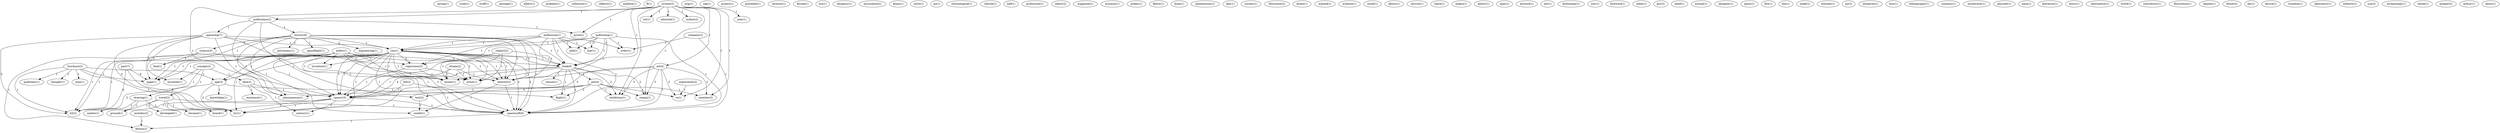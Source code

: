 digraph G {
  spring [ label="spring(1)" ];
  scale [ label="scale(1)" ];
  stuff [ label="stuff(1)" ];
  postage [ label="postage(1)" ];
  albert [ label="albert(1)" ];
  problem [ label="problem(1)" ];
  collection [ label="collection(1)" ];
  reflects [ label="reflects(1)" ];
  mailbox [ label="mailbox(1)" ];
  fl [ label="fl(1)" ];
  brochure [ label="brochure(2)" ];
  thought [ label="thought(1)" ];
  age [ label="age(3)" ];
  page [ label="page(1)" ];
  hit [ label="hit(2)" ];
  try [ label="try(1)" ];
  type [ label="type(1)" ];
  publisher [ label="publisher(1)" ];
  melbourne [ label="melbourne(1)" ];
  ron [ label="ron(2)" ];
  add [ label="add(2)" ];
  vaporware [ label="vaporware(2)" ];
  ron [ label="ron(1)" ];
  book [ label="book(8)" ];
  line [ label="line(1)" ];
  interest [ label="interest(2)" ];
  order [ label="order(1)" ];
  spacecraft [ label="spacecraft(6)" ];
  orig [ label="orig(1)" ];
  zap [ label="zap(1)" ];
  project [ label="project(1)" ];
  invention [ label="invention(1)" ];
  career [ label="career(1)" ];
  artist [ label="artist(1)" ];
  space [ label="space(10)" ];
  preceded [ label="preceded(1)" ];
  publishing [ label="publishing(1)" ];
  director [ label="director(1)" ];
  florida [ label="florida(1)" ];
  era [ label="era(1)" ];
  designss [ label="designss(1)" ];
  association [ label="association(2)" ];
  beam [ label="beam(1)" ];
  solve [ label="solve(1)" ];
  miller [ label="miller(1)" ];
  po [ label="po(1)" ];
  chronological [ label="chronological(1)" ];
  vehicle [ label="vehicle(1)" ];
  knowledge [ label="knowledge(1)" ];
  flight [ label="flight(1)" ];
  concept [ label="concept(2)" ];
  drawing [ label="drawing(1)" ];
  travel [ label="travel(2)" ];
  idea [ label="idea(2)" ];
  invented [ label="invented(1)" ];
  half [ label="half(1)" ];
  matter [ label="matter(1)" ];
  ground [ label="ground(1)" ];
  board [ label="board(1)" ];
  production [ label="production(1)" ];
  editor [ label="editor(2)" ];
  magazine [ label="magazine(1)" ];
  museum [ label="museum(1)" ];
  subject [ label="subject(2)" ];
  jockey [ label="jockey(1)" ];
  fellow [ label="fellow(1)" ];
  dune [ label="dune(1)" ];
  planetarium [ label="planetarium(1)" ];
  ibm [ label="ibm(1)" ];
  society [ label="society(1)" ];
  illustrator [ label="illustrator(2)" ];
  dozen [ label="dozen(1)" ];
  system [ label="system(2)" ];
  publication [ label="publication(2)" ];
  price [ label="price(2)" ];
  set [ label="set(1)" ];
  admired [ label="admired(1)" ];
  author [ label="author(2)" ];
  art [ label="art(4)" ];
  exhibition [ label="exhibition(1)" ];
  member [ label="member(2)" ];
  stamp [ label="stamp(1)" ];
  year [ label="year(1)" ];
  co [ label="co(1)" ];
  wanted [ label="wanted(1)" ];
  developed [ label="developed(1)" ];
  became [ label="became(1)" ];
  aviation [ label="aviation(1)" ];
  spaceship [ label="spaceship(7)" ];
  history [ label="history(8)" ];
  phenomenon [ label="phenomenon(1)" ];
  text [ label="text(2)" ];
  recall [ label="recall(1)" ];
  allows [ label="allows(1)" ];
  service [ label="service(1)" ];
  reach [ label="reach(1)" ];
  makes [ label="makes(1)" ];
  ability [ label="ability(1)" ];
  span [ label="span(1)" ];
  existence [ label="existence(1)" ];
  century [ label="century(1)" ];
  artwork [ label="artwork(1)" ];
  net [ label="net(1)" ];
  technology [ label="technology(1)" ];
  war [ label="war(1)" ];
  foreword [ label="foreword(1)" ];
  index [ label="index(1)" ];
  engineering [ label="engineering(1)" ];
  astronomy [ label="astronomy(1)" ];
  science [ label="science(5)" ];
  model [ label="model(1)" ];
  spaceflight [ label="spaceflight(1)" ];
  find [ label="find(1)" ];
  gov [ label="gov(2)" ];
  pre [ label="pre(4)" ];
  reason [ label="reason(1)" ];
  need [ label="need(1)" ];
  airmail [ label="airmail(1)" ];
  designer [ label="designer(1)" ];
  dream [ label="dream(2)" ];
  part [ label="part(7)" ];
  place [ label="place(1)" ];
  fire [ label="fire(1)" ];
  box [ label="box(1)" ];
  make [ label="make(1)" ];
  internet [ label="internet(1)" ];
  air [ label="air(2)" ];
  blueprint [ label="blueprint(1)" ];
  tour [ label="tour(1)" ];
  bibliography [ label="bibliography(1)" ];
  contains [ label="contains(1)" ];
  accelerator [ label="accelerator(1)" ];
  physnet [ label="physnet(1)" ];
  fiction [ label="fiction(2)" ];
  bill [ label="bill(2)" ];
  nasa [ label="nasa(1)" ];
  literature [ label="literature(1)" ];
  entry [ label="entry(1)" ];
  information [ label="information(1)" ];
  includes [ label="includes(2)" ];
  world [ label="world(1)" ];
  contributor [ label="contributor(1)" ];
  illustration [ label="illustration(1)" ];
  hepnet [ label="hepnet(1)" ];
  bitnet [ label="bitnet(2)" ];
  company [ label="company(2)" ];
  fax [ label="fax(1)" ];
  device [ label="device(1)" ];
  visualize [ label="visualize(1)" ];
  laboratory [ label="laboratory(1)" ];
  exploration [ label="exploration(2)" ];
  hitherto [ label="hitherto(1)" ];
  usa [ label="usa(3)" ];
  archaeology [ label="archaeology(1)" ];
  clarke [ label="clarke(1)" ];
  krieger [ label="krieger(2)" ];
  arthur [ label="arthur(1)" ];
  dawn [ label="dawn(1)" ];
  brochure -> thought [ label="1" ];
  brochure -> age [ label="1" ];
  brochure -> page [ label="1" ];
  brochure -> hit [ label="1" ];
  brochure -> try [ label="1" ];
  brochure -> type [ label="1" ];
  brochure -> publisher [ label="1" ];
  melbourne -> ron [ label="1" ];
  melbourne -> add [ label="1" ];
  melbourne -> vaporware [ label="1" ];
  melbourne -> ron [ label="1" ];
  melbourne -> book [ label="1" ];
  melbourne -> line [ label="1" ];
  melbourne -> interest [ label="1" ];
  melbourne -> order [ label="1" ];
  melbourne -> spacecraft [ label="1" ];
  ron -> age [ label="1" ];
  ron -> vaporware [ label="2" ];
  ron -> invention [ label="1" ];
  ron -> book [ label="1" ];
  ron -> career [ label="1" ];
  ron -> interest [ label="1" ];
  ron -> page [ label="1" ];
  ron -> artist [ label="1" ];
  ron -> space [ label="1" ];
  ron -> hit [ label="1" ];
  ron -> try [ label="1" ];
  ron -> spacecraft [ label="2" ];
  publishing -> add [ label="1" ];
  publishing -> vaporware [ label="1" ];
  publishing -> ron [ label="1" ];
  publishing -> book [ label="1" ];
  publishing -> line [ label="1" ];
  publishing -> interest [ label="1" ];
  publishing -> order [ label="1" ];
  publishing -> spacecraft [ label="1" ];
  miller -> age [ label="1" ];
  miller -> vaporware [ label="2" ];
  miller -> invention [ label="1" ];
  miller -> book [ label="1" ];
  miller -> career [ label="1" ];
  miller -> interest [ label="1" ];
  miller -> page [ label="1" ];
  miller -> artist [ label="1" ];
  miller -> space [ label="1" ];
  miller -> hit [ label="1" ];
  miller -> try [ label="1" ];
  miller -> spacecraft [ label="2" ];
  age -> knowledge [ label="1" ];
  age -> flight [ label="1" ];
  age -> hit [ label="2" ];
  age -> try [ label="2" ];
  concept -> drawing [ label="1" ];
  concept -> travel [ label="1" ];
  concept -> idea [ label="1" ];
  concept -> invented [ label="1" ];
  vaporware -> career [ label="1" ];
  vaporware -> artist [ label="1" ];
  vaporware -> space [ label="1" ];
  drawing -> matter [ label="1" ];
  drawing -> ground [ label="1" ];
  drawing -> board [ label="1" ];
  subject -> book [ label="1" ];
  subject -> career [ label="1" ];
  subject -> artist [ label="1" ];
  subject -> space [ label="1" ];
  system -> publication [ label="1" ];
  system -> price [ label="1" ];
  system -> set [ label="1" ];
  system -> admired [ label="1" ];
  system -> author [ label="1" ];
  system -> book [ label="1" ];
  system -> art [ label="1" ];
  system -> exhibition [ label="1" ];
  system -> member [ label="1" ];
  system -> stamp [ label="1" ];
  system -> space [ label="1" ];
  system -> year [ label="1" ];
  system -> co [ label="1" ];
  travel -> developed [ label="1" ];
  travel -> ground [ label="1" ];
  travel -> became [ label="1" ];
  travel -> board [ label="1" ];
  travel -> spacecraft [ label="1" ];
  publication -> price [ label="1" ];
  publication -> spaceship [ label="1" ];
  publication -> history [ label="1" ];
  publication -> phenomenon [ label="1" ];
  publication -> text [ label="1" ];
  idea -> existence [ label="1" ];
  idea -> space [ label="1" ];
  idea -> century [ label="1" ];
  spaceship -> ron [ label="1" ];
  spaceship -> invented [ label="1" ];
  spaceship -> phenomenon [ label="1" ];
  spaceship -> interest [ label="1" ];
  spaceship -> page [ label="3" ];
  spaceship -> hit [ label="3" ];
  spaceship -> try [ label="3" ];
  spaceship -> spacecraft [ label="1" ];
  history -> engineering [ label="2" ];
  history -> ron [ label="1" ];
  history -> book [ label="1" ];
  history -> astronomy [ label="2" ];
  history -> phenomenon [ label="1" ];
  history -> interest [ label="1" ];
  history -> science [ label="3" ];
  history -> model [ label="1" ];
  history -> spaceflight [ label="1" ];
  history -> spacecraft [ label="1" ];
  history -> find [ label="1" ];
  ron -> book [ label="1" ];
  ron -> career [ label="1" ];
  ron -> interest [ label="1" ];
  ron -> page [ label="1" ];
  ron -> artist [ label="1" ];
  ron -> space [ label="1" ];
  ron -> hit [ label="1" ];
  ron -> try [ label="1" ];
  ron -> spacecraft [ label="2" ];
  book -> pre [ label="1" ];
  book -> career [ label="1" ];
  book -> exhibition [ label="2" ];
  book -> reason [ label="1" ];
  book -> artist [ label="1" ];
  book -> stamp [ label="2" ];
  book -> flight [ label="1" ];
  book -> space [ label="4" ];
  book -> spacecraft [ label="1" ];
  art -> interest [ label="1" ];
  art -> exhibition [ label="3" ];
  art -> member [ label="3" ];
  art -> stamp [ label="3" ];
  art -> space [ label="3" ];
  art -> spacecraft [ label="1" ];
  art -> co [ label="3" ];
  dream -> career [ label="1" ];
  dream -> interest [ label="1" ];
  dream -> artist [ label="1" ];
  dream -> space [ label="1" ];
  part -> page [ label="6" ];
  part -> hit [ label="6" ];
  part -> try [ label="6" ];
  pre -> phenomenon [ label="1" ];
  pre -> exhibition [ label="1" ];
  pre -> text [ label="1" ];
  pre -> member [ label="1" ];
  pre -> stamp [ label="1" ];
  pre -> flight [ label="2" ];
  pre -> space [ label="3" ];
  pre -> co [ label="1" ];
  interest -> model [ label="1" ];
  interest -> spacecraft [ label="1" ];
  text -> model [ label="1" ];
  science -> spacecraft [ label="1" ];
  science -> find [ label="2" ];
  science -> fiction [ label="1" ];
  bill -> space [ label="1" ];
  bill -> spacecraft [ label="1" ];
  space -> century [ label="1" ];
  space -> hit [ label="1" ];
  space -> board [ label="1" ];
  space -> try [ label="1" ];
  space -> spacecraft [ label="1" ];
  includes -> fiction [ label="1" ];
  company -> order [ label="1" ];
  company -> spacecraft [ label="1" ];
  exploration -> co [ label="1" ];
  spacecraft -> fiction [ label="1" ];
}

